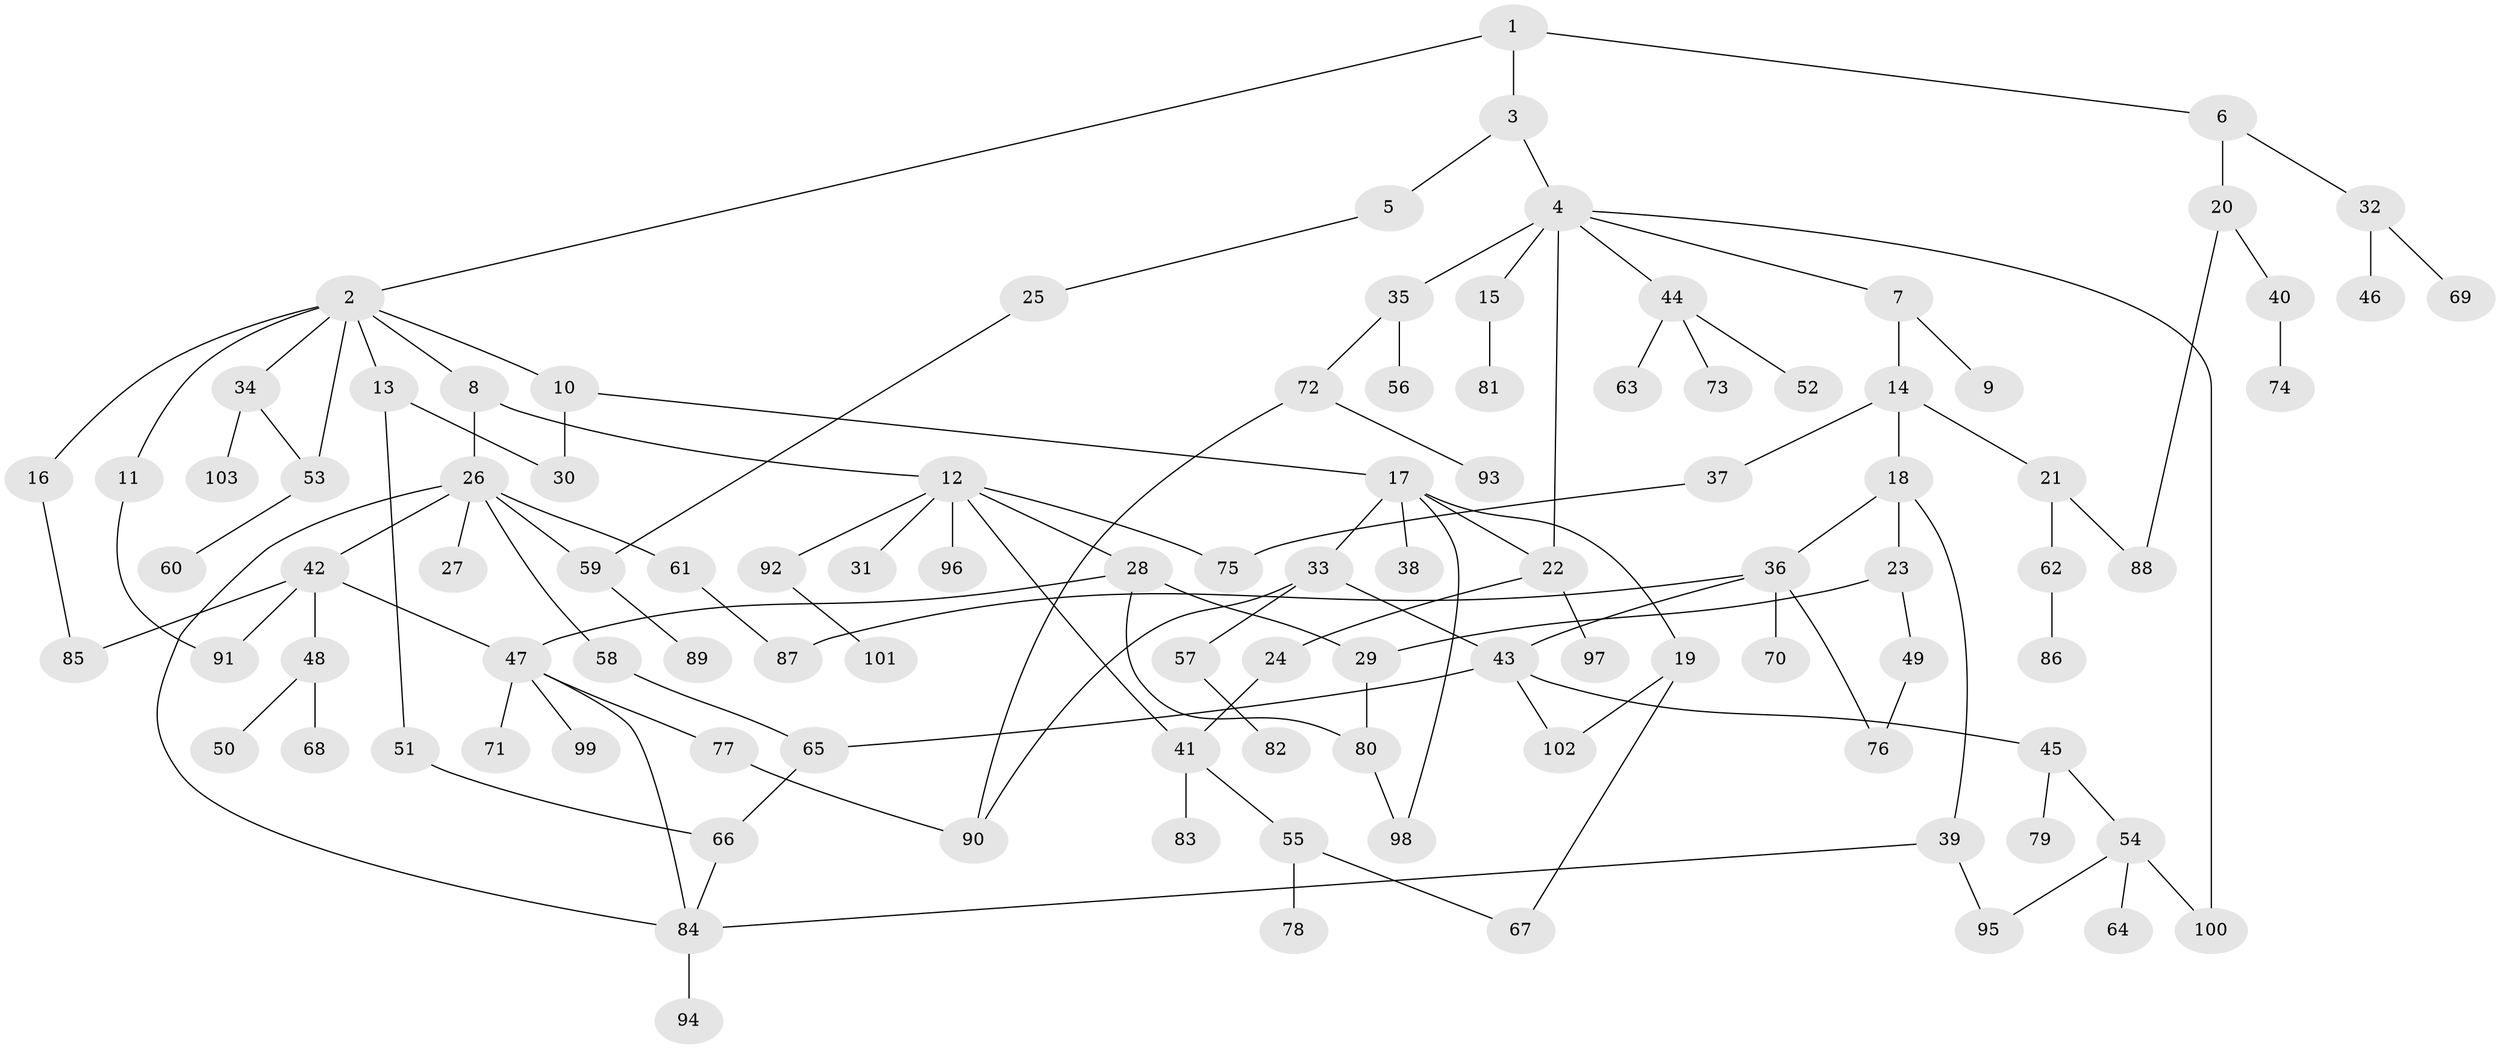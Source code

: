 // coarse degree distribution, {3: 0.1780821917808219, 8: 0.0273972602739726, 7: 0.0136986301369863, 4: 0.0684931506849315, 5: 0.0821917808219178, 1: 0.3013698630136986, 2: 0.3013698630136986, 6: 0.0136986301369863, 10: 0.0136986301369863}
// Generated by graph-tools (version 1.1) at 2025/41/03/06/25 10:41:28]
// undirected, 103 vertices, 129 edges
graph export_dot {
graph [start="1"]
  node [color=gray90,style=filled];
  1;
  2;
  3;
  4;
  5;
  6;
  7;
  8;
  9;
  10;
  11;
  12;
  13;
  14;
  15;
  16;
  17;
  18;
  19;
  20;
  21;
  22;
  23;
  24;
  25;
  26;
  27;
  28;
  29;
  30;
  31;
  32;
  33;
  34;
  35;
  36;
  37;
  38;
  39;
  40;
  41;
  42;
  43;
  44;
  45;
  46;
  47;
  48;
  49;
  50;
  51;
  52;
  53;
  54;
  55;
  56;
  57;
  58;
  59;
  60;
  61;
  62;
  63;
  64;
  65;
  66;
  67;
  68;
  69;
  70;
  71;
  72;
  73;
  74;
  75;
  76;
  77;
  78;
  79;
  80;
  81;
  82;
  83;
  84;
  85;
  86;
  87;
  88;
  89;
  90;
  91;
  92;
  93;
  94;
  95;
  96;
  97;
  98;
  99;
  100;
  101;
  102;
  103;
  1 -- 2;
  1 -- 3;
  1 -- 6;
  2 -- 8;
  2 -- 10;
  2 -- 11;
  2 -- 13;
  2 -- 16;
  2 -- 34;
  2 -- 53;
  3 -- 4;
  3 -- 5;
  4 -- 7;
  4 -- 15;
  4 -- 22;
  4 -- 35;
  4 -- 44;
  4 -- 100;
  5 -- 25;
  6 -- 20;
  6 -- 32;
  7 -- 9;
  7 -- 14;
  8 -- 12;
  8 -- 26;
  10 -- 17;
  10 -- 30;
  11 -- 91;
  12 -- 28;
  12 -- 31;
  12 -- 41;
  12 -- 92;
  12 -- 96;
  12 -- 75;
  13 -- 30;
  13 -- 51;
  14 -- 18;
  14 -- 21;
  14 -- 37;
  15 -- 81;
  16 -- 85;
  17 -- 19;
  17 -- 33;
  17 -- 38;
  17 -- 98;
  17 -- 22;
  18 -- 23;
  18 -- 36;
  18 -- 39;
  19 -- 67;
  19 -- 102;
  20 -- 40;
  20 -- 88;
  21 -- 62;
  21 -- 88;
  22 -- 24;
  22 -- 97;
  23 -- 49;
  23 -- 29;
  24 -- 41;
  25 -- 59;
  26 -- 27;
  26 -- 42;
  26 -- 58;
  26 -- 61;
  26 -- 59;
  26 -- 84;
  28 -- 29;
  28 -- 80;
  28 -- 47;
  29 -- 80;
  32 -- 46;
  32 -- 69;
  33 -- 57;
  33 -- 43;
  33 -- 90;
  34 -- 103;
  34 -- 53;
  35 -- 56;
  35 -- 72;
  36 -- 43;
  36 -- 70;
  36 -- 76;
  36 -- 87;
  37 -- 75;
  39 -- 95;
  39 -- 84;
  40 -- 74;
  41 -- 55;
  41 -- 83;
  42 -- 47;
  42 -- 48;
  42 -- 91;
  42 -- 85;
  43 -- 45;
  43 -- 102;
  43 -- 65;
  44 -- 52;
  44 -- 63;
  44 -- 73;
  45 -- 54;
  45 -- 79;
  47 -- 71;
  47 -- 77;
  47 -- 84;
  47 -- 99;
  48 -- 50;
  48 -- 68;
  49 -- 76;
  51 -- 66;
  53 -- 60;
  54 -- 64;
  54 -- 100;
  54 -- 95;
  55 -- 78;
  55 -- 67;
  57 -- 82;
  58 -- 65;
  59 -- 89;
  61 -- 87;
  62 -- 86;
  65 -- 66;
  66 -- 84;
  72 -- 93;
  72 -- 90;
  77 -- 90;
  80 -- 98;
  84 -- 94;
  92 -- 101;
}

